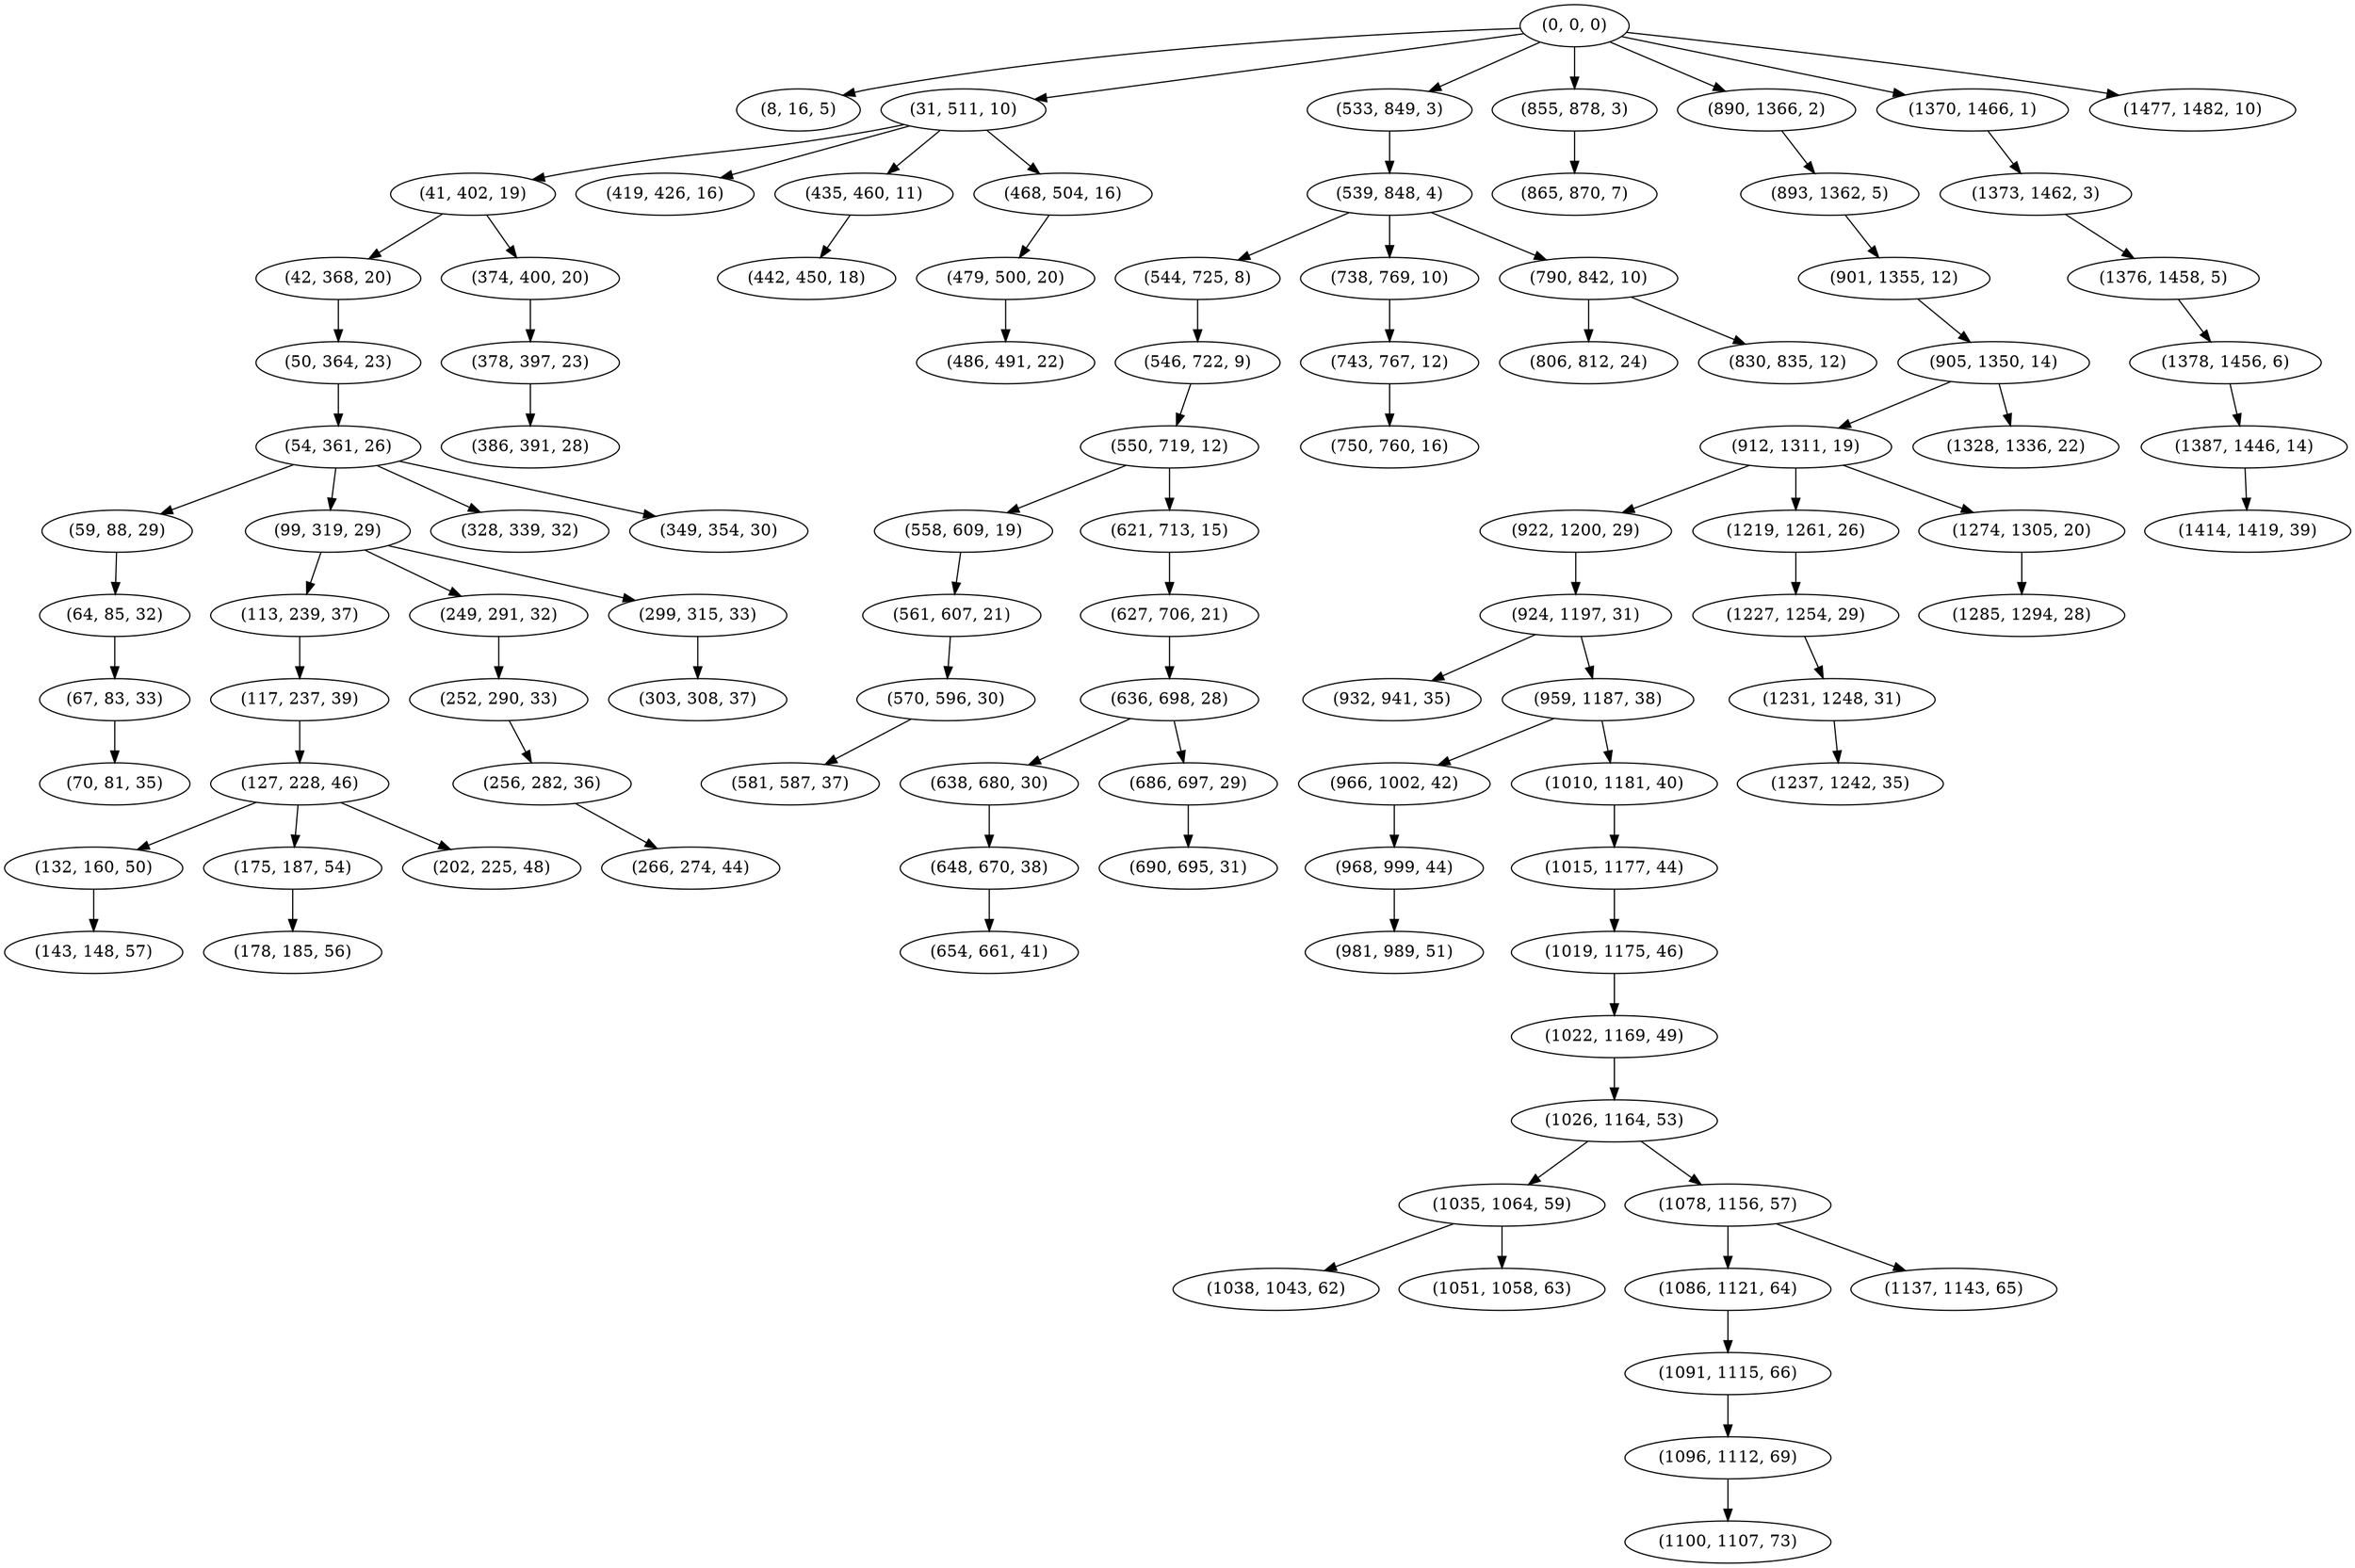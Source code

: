 digraph tree {
    "(0, 0, 0)";
    "(8, 16, 5)";
    "(31, 511, 10)";
    "(41, 402, 19)";
    "(42, 368, 20)";
    "(50, 364, 23)";
    "(54, 361, 26)";
    "(59, 88, 29)";
    "(64, 85, 32)";
    "(67, 83, 33)";
    "(70, 81, 35)";
    "(99, 319, 29)";
    "(113, 239, 37)";
    "(117, 237, 39)";
    "(127, 228, 46)";
    "(132, 160, 50)";
    "(143, 148, 57)";
    "(175, 187, 54)";
    "(178, 185, 56)";
    "(202, 225, 48)";
    "(249, 291, 32)";
    "(252, 290, 33)";
    "(256, 282, 36)";
    "(266, 274, 44)";
    "(299, 315, 33)";
    "(303, 308, 37)";
    "(328, 339, 32)";
    "(349, 354, 30)";
    "(374, 400, 20)";
    "(378, 397, 23)";
    "(386, 391, 28)";
    "(419, 426, 16)";
    "(435, 460, 11)";
    "(442, 450, 18)";
    "(468, 504, 16)";
    "(479, 500, 20)";
    "(486, 491, 22)";
    "(533, 849, 3)";
    "(539, 848, 4)";
    "(544, 725, 8)";
    "(546, 722, 9)";
    "(550, 719, 12)";
    "(558, 609, 19)";
    "(561, 607, 21)";
    "(570, 596, 30)";
    "(581, 587, 37)";
    "(621, 713, 15)";
    "(627, 706, 21)";
    "(636, 698, 28)";
    "(638, 680, 30)";
    "(648, 670, 38)";
    "(654, 661, 41)";
    "(686, 697, 29)";
    "(690, 695, 31)";
    "(738, 769, 10)";
    "(743, 767, 12)";
    "(750, 760, 16)";
    "(790, 842, 10)";
    "(806, 812, 24)";
    "(830, 835, 12)";
    "(855, 878, 3)";
    "(865, 870, 7)";
    "(890, 1366, 2)";
    "(893, 1362, 5)";
    "(901, 1355, 12)";
    "(905, 1350, 14)";
    "(912, 1311, 19)";
    "(922, 1200, 29)";
    "(924, 1197, 31)";
    "(932, 941, 35)";
    "(959, 1187, 38)";
    "(966, 1002, 42)";
    "(968, 999, 44)";
    "(981, 989, 51)";
    "(1010, 1181, 40)";
    "(1015, 1177, 44)";
    "(1019, 1175, 46)";
    "(1022, 1169, 49)";
    "(1026, 1164, 53)";
    "(1035, 1064, 59)";
    "(1038, 1043, 62)";
    "(1051, 1058, 63)";
    "(1078, 1156, 57)";
    "(1086, 1121, 64)";
    "(1091, 1115, 66)";
    "(1096, 1112, 69)";
    "(1100, 1107, 73)";
    "(1137, 1143, 65)";
    "(1219, 1261, 26)";
    "(1227, 1254, 29)";
    "(1231, 1248, 31)";
    "(1237, 1242, 35)";
    "(1274, 1305, 20)";
    "(1285, 1294, 28)";
    "(1328, 1336, 22)";
    "(1370, 1466, 1)";
    "(1373, 1462, 3)";
    "(1376, 1458, 5)";
    "(1378, 1456, 6)";
    "(1387, 1446, 14)";
    "(1414, 1419, 39)";
    "(1477, 1482, 10)";
    "(0, 0, 0)" -> "(8, 16, 5)";
    "(0, 0, 0)" -> "(31, 511, 10)";
    "(0, 0, 0)" -> "(533, 849, 3)";
    "(0, 0, 0)" -> "(855, 878, 3)";
    "(0, 0, 0)" -> "(890, 1366, 2)";
    "(0, 0, 0)" -> "(1370, 1466, 1)";
    "(0, 0, 0)" -> "(1477, 1482, 10)";
    "(31, 511, 10)" -> "(41, 402, 19)";
    "(31, 511, 10)" -> "(419, 426, 16)";
    "(31, 511, 10)" -> "(435, 460, 11)";
    "(31, 511, 10)" -> "(468, 504, 16)";
    "(41, 402, 19)" -> "(42, 368, 20)";
    "(41, 402, 19)" -> "(374, 400, 20)";
    "(42, 368, 20)" -> "(50, 364, 23)";
    "(50, 364, 23)" -> "(54, 361, 26)";
    "(54, 361, 26)" -> "(59, 88, 29)";
    "(54, 361, 26)" -> "(99, 319, 29)";
    "(54, 361, 26)" -> "(328, 339, 32)";
    "(54, 361, 26)" -> "(349, 354, 30)";
    "(59, 88, 29)" -> "(64, 85, 32)";
    "(64, 85, 32)" -> "(67, 83, 33)";
    "(67, 83, 33)" -> "(70, 81, 35)";
    "(99, 319, 29)" -> "(113, 239, 37)";
    "(99, 319, 29)" -> "(249, 291, 32)";
    "(99, 319, 29)" -> "(299, 315, 33)";
    "(113, 239, 37)" -> "(117, 237, 39)";
    "(117, 237, 39)" -> "(127, 228, 46)";
    "(127, 228, 46)" -> "(132, 160, 50)";
    "(127, 228, 46)" -> "(175, 187, 54)";
    "(127, 228, 46)" -> "(202, 225, 48)";
    "(132, 160, 50)" -> "(143, 148, 57)";
    "(175, 187, 54)" -> "(178, 185, 56)";
    "(249, 291, 32)" -> "(252, 290, 33)";
    "(252, 290, 33)" -> "(256, 282, 36)";
    "(256, 282, 36)" -> "(266, 274, 44)";
    "(299, 315, 33)" -> "(303, 308, 37)";
    "(374, 400, 20)" -> "(378, 397, 23)";
    "(378, 397, 23)" -> "(386, 391, 28)";
    "(435, 460, 11)" -> "(442, 450, 18)";
    "(468, 504, 16)" -> "(479, 500, 20)";
    "(479, 500, 20)" -> "(486, 491, 22)";
    "(533, 849, 3)" -> "(539, 848, 4)";
    "(539, 848, 4)" -> "(544, 725, 8)";
    "(539, 848, 4)" -> "(738, 769, 10)";
    "(539, 848, 4)" -> "(790, 842, 10)";
    "(544, 725, 8)" -> "(546, 722, 9)";
    "(546, 722, 9)" -> "(550, 719, 12)";
    "(550, 719, 12)" -> "(558, 609, 19)";
    "(550, 719, 12)" -> "(621, 713, 15)";
    "(558, 609, 19)" -> "(561, 607, 21)";
    "(561, 607, 21)" -> "(570, 596, 30)";
    "(570, 596, 30)" -> "(581, 587, 37)";
    "(621, 713, 15)" -> "(627, 706, 21)";
    "(627, 706, 21)" -> "(636, 698, 28)";
    "(636, 698, 28)" -> "(638, 680, 30)";
    "(636, 698, 28)" -> "(686, 697, 29)";
    "(638, 680, 30)" -> "(648, 670, 38)";
    "(648, 670, 38)" -> "(654, 661, 41)";
    "(686, 697, 29)" -> "(690, 695, 31)";
    "(738, 769, 10)" -> "(743, 767, 12)";
    "(743, 767, 12)" -> "(750, 760, 16)";
    "(790, 842, 10)" -> "(806, 812, 24)";
    "(790, 842, 10)" -> "(830, 835, 12)";
    "(855, 878, 3)" -> "(865, 870, 7)";
    "(890, 1366, 2)" -> "(893, 1362, 5)";
    "(893, 1362, 5)" -> "(901, 1355, 12)";
    "(901, 1355, 12)" -> "(905, 1350, 14)";
    "(905, 1350, 14)" -> "(912, 1311, 19)";
    "(905, 1350, 14)" -> "(1328, 1336, 22)";
    "(912, 1311, 19)" -> "(922, 1200, 29)";
    "(912, 1311, 19)" -> "(1219, 1261, 26)";
    "(912, 1311, 19)" -> "(1274, 1305, 20)";
    "(922, 1200, 29)" -> "(924, 1197, 31)";
    "(924, 1197, 31)" -> "(932, 941, 35)";
    "(924, 1197, 31)" -> "(959, 1187, 38)";
    "(959, 1187, 38)" -> "(966, 1002, 42)";
    "(959, 1187, 38)" -> "(1010, 1181, 40)";
    "(966, 1002, 42)" -> "(968, 999, 44)";
    "(968, 999, 44)" -> "(981, 989, 51)";
    "(1010, 1181, 40)" -> "(1015, 1177, 44)";
    "(1015, 1177, 44)" -> "(1019, 1175, 46)";
    "(1019, 1175, 46)" -> "(1022, 1169, 49)";
    "(1022, 1169, 49)" -> "(1026, 1164, 53)";
    "(1026, 1164, 53)" -> "(1035, 1064, 59)";
    "(1026, 1164, 53)" -> "(1078, 1156, 57)";
    "(1035, 1064, 59)" -> "(1038, 1043, 62)";
    "(1035, 1064, 59)" -> "(1051, 1058, 63)";
    "(1078, 1156, 57)" -> "(1086, 1121, 64)";
    "(1078, 1156, 57)" -> "(1137, 1143, 65)";
    "(1086, 1121, 64)" -> "(1091, 1115, 66)";
    "(1091, 1115, 66)" -> "(1096, 1112, 69)";
    "(1096, 1112, 69)" -> "(1100, 1107, 73)";
    "(1219, 1261, 26)" -> "(1227, 1254, 29)";
    "(1227, 1254, 29)" -> "(1231, 1248, 31)";
    "(1231, 1248, 31)" -> "(1237, 1242, 35)";
    "(1274, 1305, 20)" -> "(1285, 1294, 28)";
    "(1370, 1466, 1)" -> "(1373, 1462, 3)";
    "(1373, 1462, 3)" -> "(1376, 1458, 5)";
    "(1376, 1458, 5)" -> "(1378, 1456, 6)";
    "(1378, 1456, 6)" -> "(1387, 1446, 14)";
    "(1387, 1446, 14)" -> "(1414, 1419, 39)";
}
